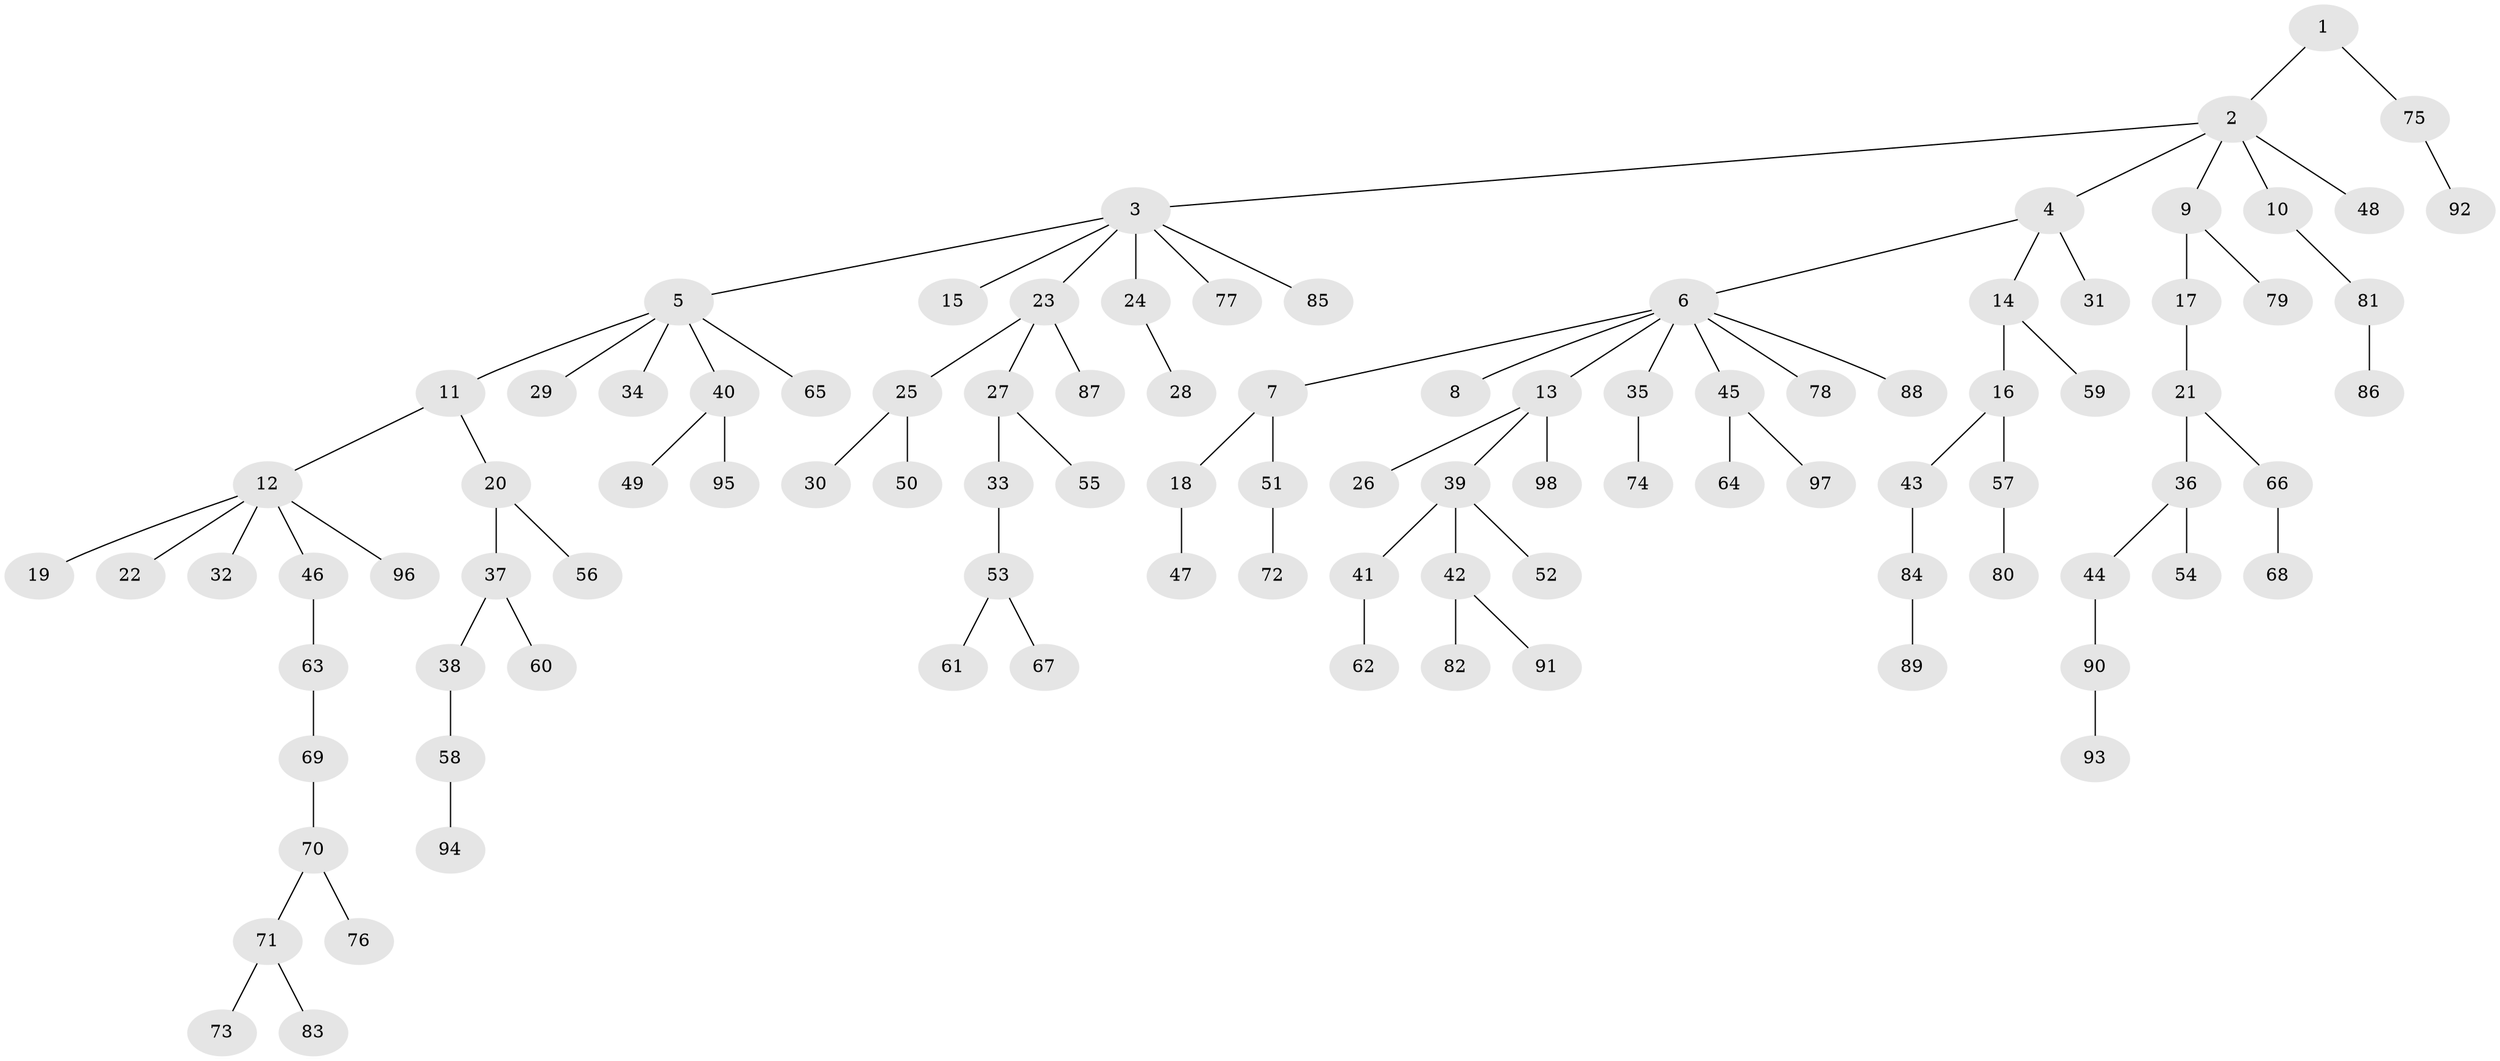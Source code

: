 // coarse degree distribution, {3: 0.125, 4: 0.1, 2: 0.4, 1: 0.375}
// Generated by graph-tools (version 1.1) at 2025/51/03/04/25 22:51:31]
// undirected, 98 vertices, 97 edges
graph export_dot {
  node [color=gray90,style=filled];
  1;
  2;
  3;
  4;
  5;
  6;
  7;
  8;
  9;
  10;
  11;
  12;
  13;
  14;
  15;
  16;
  17;
  18;
  19;
  20;
  21;
  22;
  23;
  24;
  25;
  26;
  27;
  28;
  29;
  30;
  31;
  32;
  33;
  34;
  35;
  36;
  37;
  38;
  39;
  40;
  41;
  42;
  43;
  44;
  45;
  46;
  47;
  48;
  49;
  50;
  51;
  52;
  53;
  54;
  55;
  56;
  57;
  58;
  59;
  60;
  61;
  62;
  63;
  64;
  65;
  66;
  67;
  68;
  69;
  70;
  71;
  72;
  73;
  74;
  75;
  76;
  77;
  78;
  79;
  80;
  81;
  82;
  83;
  84;
  85;
  86;
  87;
  88;
  89;
  90;
  91;
  92;
  93;
  94;
  95;
  96;
  97;
  98;
  1 -- 2;
  1 -- 75;
  2 -- 3;
  2 -- 4;
  2 -- 9;
  2 -- 10;
  2 -- 48;
  3 -- 5;
  3 -- 15;
  3 -- 23;
  3 -- 24;
  3 -- 77;
  3 -- 85;
  4 -- 6;
  4 -- 14;
  4 -- 31;
  5 -- 11;
  5 -- 29;
  5 -- 34;
  5 -- 40;
  5 -- 65;
  6 -- 7;
  6 -- 8;
  6 -- 13;
  6 -- 35;
  6 -- 45;
  6 -- 78;
  6 -- 88;
  7 -- 18;
  7 -- 51;
  9 -- 17;
  9 -- 79;
  10 -- 81;
  11 -- 12;
  11 -- 20;
  12 -- 19;
  12 -- 22;
  12 -- 32;
  12 -- 46;
  12 -- 96;
  13 -- 26;
  13 -- 39;
  13 -- 98;
  14 -- 16;
  14 -- 59;
  16 -- 43;
  16 -- 57;
  17 -- 21;
  18 -- 47;
  20 -- 37;
  20 -- 56;
  21 -- 36;
  21 -- 66;
  23 -- 25;
  23 -- 27;
  23 -- 87;
  24 -- 28;
  25 -- 30;
  25 -- 50;
  27 -- 33;
  27 -- 55;
  33 -- 53;
  35 -- 74;
  36 -- 44;
  36 -- 54;
  37 -- 38;
  37 -- 60;
  38 -- 58;
  39 -- 41;
  39 -- 42;
  39 -- 52;
  40 -- 49;
  40 -- 95;
  41 -- 62;
  42 -- 82;
  42 -- 91;
  43 -- 84;
  44 -- 90;
  45 -- 64;
  45 -- 97;
  46 -- 63;
  51 -- 72;
  53 -- 61;
  53 -- 67;
  57 -- 80;
  58 -- 94;
  63 -- 69;
  66 -- 68;
  69 -- 70;
  70 -- 71;
  70 -- 76;
  71 -- 73;
  71 -- 83;
  75 -- 92;
  81 -- 86;
  84 -- 89;
  90 -- 93;
}
